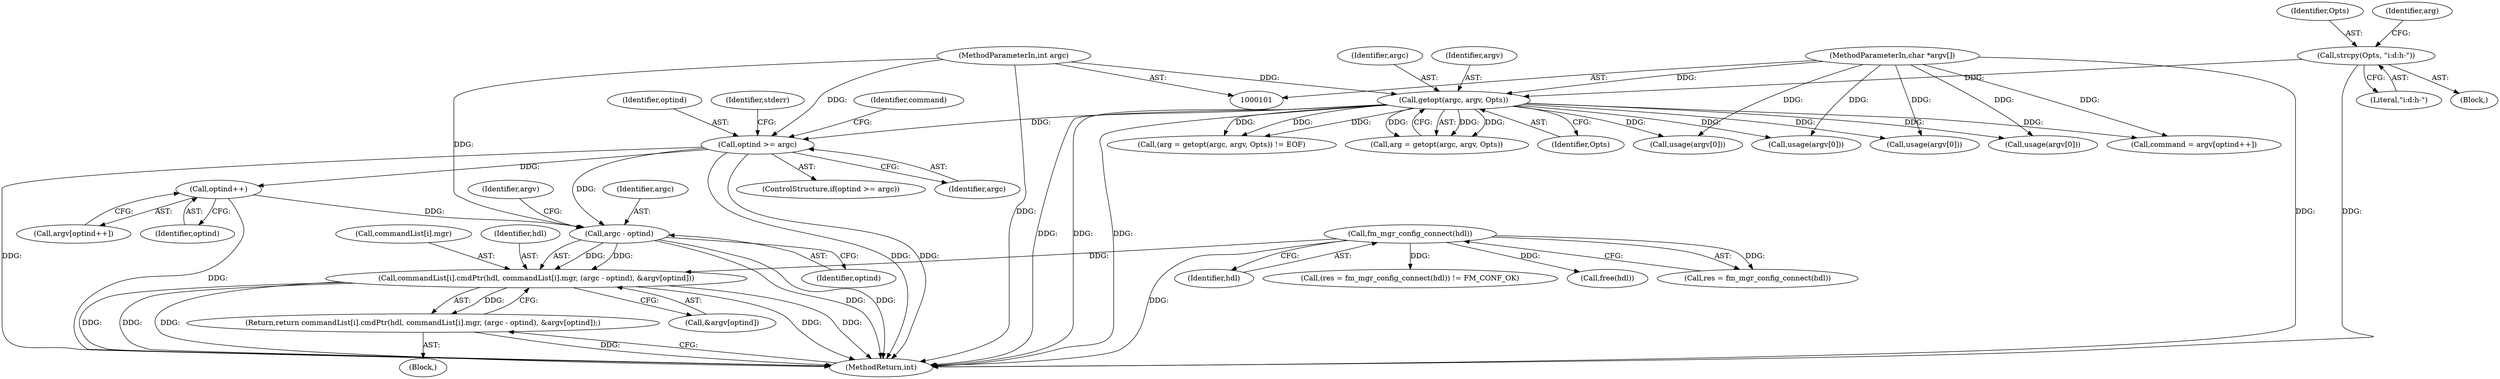 digraph "0_opa-ff_c5759e7b76f5bf844be6c6641cc1b356bbc83869@array" {
"1000250" [label="(Call,commandList[i].cmdPtr(hdl, commandList[i].mgr, (argc - optind), &argv[optind]))"];
"1000217" [label="(Call,fm_mgr_config_connect(hdl))"];
"1000257" [label="(Call,argc - optind)"];
"1000167" [label="(Call,optind >= argc)"];
"1000130" [label="(Call,getopt(argc, argv, Opts))"];
"1000102" [label="(MethodParameterIn,int argc)"];
"1000103" [label="(MethodParameterIn,char *argv[])"];
"1000123" [label="(Call,strcpy(Opts, \"i:d:h-\"))"];
"1000185" [label="(Call,optind++)"];
"1000249" [label="(Return,return commandList[i].cmdPtr(hdl, commandList[i].mgr, (argc - optind), &argv[optind]);)"];
"1000166" [label="(ControlStructure,if(optind >= argc))"];
"1000248" [label="(Block,)"];
"1000251" [label="(Identifier,hdl)"];
"1000259" [label="(Identifier,optind)"];
"1000181" [label="(Call,command = argv[optind++])"];
"1000125" [label="(Literal,\"i:d:h-\")"];
"1000124" [label="(Identifier,Opts)"];
"1000130" [label="(Call,getopt(argc, argv, Opts))"];
"1000249" [label="(Return,return commandList[i].cmdPtr(hdl, commandList[i].mgr, (argc - optind), &argv[optind]);)"];
"1000258" [label="(Identifier,argc)"];
"1000168" [label="(Identifier,optind)"];
"1000218" [label="(Identifier,hdl)"];
"1000214" [label="(Call,(res = fm_mgr_config_connect(hdl)) != FM_CONF_OK)"];
"1000127" [label="(Call,(arg = getopt(argc, argv, Opts)) != EOF)"];
"1000262" [label="(Identifier,argv)"];
"1000217" [label="(Call,fm_mgr_config_connect(hdl))"];
"1000172" [label="(Identifier,stderr)"];
"1000279" [label="(Call,free(hdl))"];
"1000182" [label="(Identifier,command)"];
"1000183" [label="(Call,argv[optind++])"];
"1000128" [label="(Call,arg = getopt(argc, argv, Opts))"];
"1000169" [label="(Identifier,argc)"];
"1000257" [label="(Call,argc - optind)"];
"1000283" [label="(MethodReturn,int)"];
"1000103" [label="(MethodParameterIn,char *argv[])"];
"1000159" [label="(Call,usage(argv[0]))"];
"1000131" [label="(Identifier,argc)"];
"1000174" [label="(Call,usage(argv[0]))"];
"1000215" [label="(Call,res = fm_mgr_config_connect(hdl))"];
"1000133" [label="(Identifier,Opts)"];
"1000132" [label="(Identifier,argv)"];
"1000186" [label="(Identifier,optind)"];
"1000252" [label="(Call,commandList[i].mgr)"];
"1000167" [label="(Call,optind >= argc)"];
"1000250" [label="(Call,commandList[i].cmdPtr(hdl, commandList[i].mgr, (argc - optind), &argv[optind]))"];
"1000141" [label="(Call,usage(argv[0]))"];
"1000185" [label="(Call,optind++)"];
"1000102" [label="(MethodParameterIn,int argc)"];
"1000260" [label="(Call,&argv[optind])"];
"1000104" [label="(Block,)"];
"1000123" [label="(Call,strcpy(Opts, \"i:d:h-\"))"];
"1000268" [label="(Call,usage(argv[0]))"];
"1000129" [label="(Identifier,arg)"];
"1000250" -> "1000249"  [label="AST: "];
"1000250" -> "1000260"  [label="CFG: "];
"1000251" -> "1000250"  [label="AST: "];
"1000252" -> "1000250"  [label="AST: "];
"1000257" -> "1000250"  [label="AST: "];
"1000260" -> "1000250"  [label="AST: "];
"1000249" -> "1000250"  [label="CFG: "];
"1000250" -> "1000283"  [label="DDG: "];
"1000250" -> "1000283"  [label="DDG: "];
"1000250" -> "1000283"  [label="DDG: "];
"1000250" -> "1000283"  [label="DDG: "];
"1000250" -> "1000283"  [label="DDG: "];
"1000250" -> "1000249"  [label="DDG: "];
"1000217" -> "1000250"  [label="DDG: "];
"1000257" -> "1000250"  [label="DDG: "];
"1000257" -> "1000250"  [label="DDG: "];
"1000217" -> "1000215"  [label="AST: "];
"1000217" -> "1000218"  [label="CFG: "];
"1000218" -> "1000217"  [label="AST: "];
"1000215" -> "1000217"  [label="CFG: "];
"1000217" -> "1000283"  [label="DDG: "];
"1000217" -> "1000214"  [label="DDG: "];
"1000217" -> "1000215"  [label="DDG: "];
"1000217" -> "1000279"  [label="DDG: "];
"1000257" -> "1000259"  [label="CFG: "];
"1000258" -> "1000257"  [label="AST: "];
"1000259" -> "1000257"  [label="AST: "];
"1000262" -> "1000257"  [label="CFG: "];
"1000257" -> "1000283"  [label="DDG: "];
"1000257" -> "1000283"  [label="DDG: "];
"1000167" -> "1000257"  [label="DDG: "];
"1000102" -> "1000257"  [label="DDG: "];
"1000185" -> "1000257"  [label="DDG: "];
"1000167" -> "1000166"  [label="AST: "];
"1000167" -> "1000169"  [label="CFG: "];
"1000168" -> "1000167"  [label="AST: "];
"1000169" -> "1000167"  [label="AST: "];
"1000172" -> "1000167"  [label="CFG: "];
"1000182" -> "1000167"  [label="CFG: "];
"1000167" -> "1000283"  [label="DDG: "];
"1000167" -> "1000283"  [label="DDG: "];
"1000167" -> "1000283"  [label="DDG: "];
"1000130" -> "1000167"  [label="DDG: "];
"1000102" -> "1000167"  [label="DDG: "];
"1000167" -> "1000185"  [label="DDG: "];
"1000130" -> "1000128"  [label="AST: "];
"1000130" -> "1000133"  [label="CFG: "];
"1000131" -> "1000130"  [label="AST: "];
"1000132" -> "1000130"  [label="AST: "];
"1000133" -> "1000130"  [label="AST: "];
"1000128" -> "1000130"  [label="CFG: "];
"1000130" -> "1000283"  [label="DDG: "];
"1000130" -> "1000283"  [label="DDG: "];
"1000130" -> "1000283"  [label="DDG: "];
"1000130" -> "1000127"  [label="DDG: "];
"1000130" -> "1000127"  [label="DDG: "];
"1000130" -> "1000127"  [label="DDG: "];
"1000130" -> "1000128"  [label="DDG: "];
"1000130" -> "1000128"  [label="DDG: "];
"1000130" -> "1000128"  [label="DDG: "];
"1000102" -> "1000130"  [label="DDG: "];
"1000103" -> "1000130"  [label="DDG: "];
"1000123" -> "1000130"  [label="DDG: "];
"1000130" -> "1000141"  [label="DDG: "];
"1000130" -> "1000159"  [label="DDG: "];
"1000130" -> "1000174"  [label="DDG: "];
"1000130" -> "1000181"  [label="DDG: "];
"1000130" -> "1000268"  [label="DDG: "];
"1000102" -> "1000101"  [label="AST: "];
"1000102" -> "1000283"  [label="DDG: "];
"1000103" -> "1000101"  [label="AST: "];
"1000103" -> "1000283"  [label="DDG: "];
"1000103" -> "1000141"  [label="DDG: "];
"1000103" -> "1000159"  [label="DDG: "];
"1000103" -> "1000174"  [label="DDG: "];
"1000103" -> "1000181"  [label="DDG: "];
"1000103" -> "1000268"  [label="DDG: "];
"1000123" -> "1000104"  [label="AST: "];
"1000123" -> "1000125"  [label="CFG: "];
"1000124" -> "1000123"  [label="AST: "];
"1000125" -> "1000123"  [label="AST: "];
"1000129" -> "1000123"  [label="CFG: "];
"1000123" -> "1000283"  [label="DDG: "];
"1000185" -> "1000183"  [label="AST: "];
"1000185" -> "1000186"  [label="CFG: "];
"1000186" -> "1000185"  [label="AST: "];
"1000183" -> "1000185"  [label="CFG: "];
"1000185" -> "1000283"  [label="DDG: "];
"1000249" -> "1000248"  [label="AST: "];
"1000283" -> "1000249"  [label="CFG: "];
"1000249" -> "1000283"  [label="DDG: "];
}
